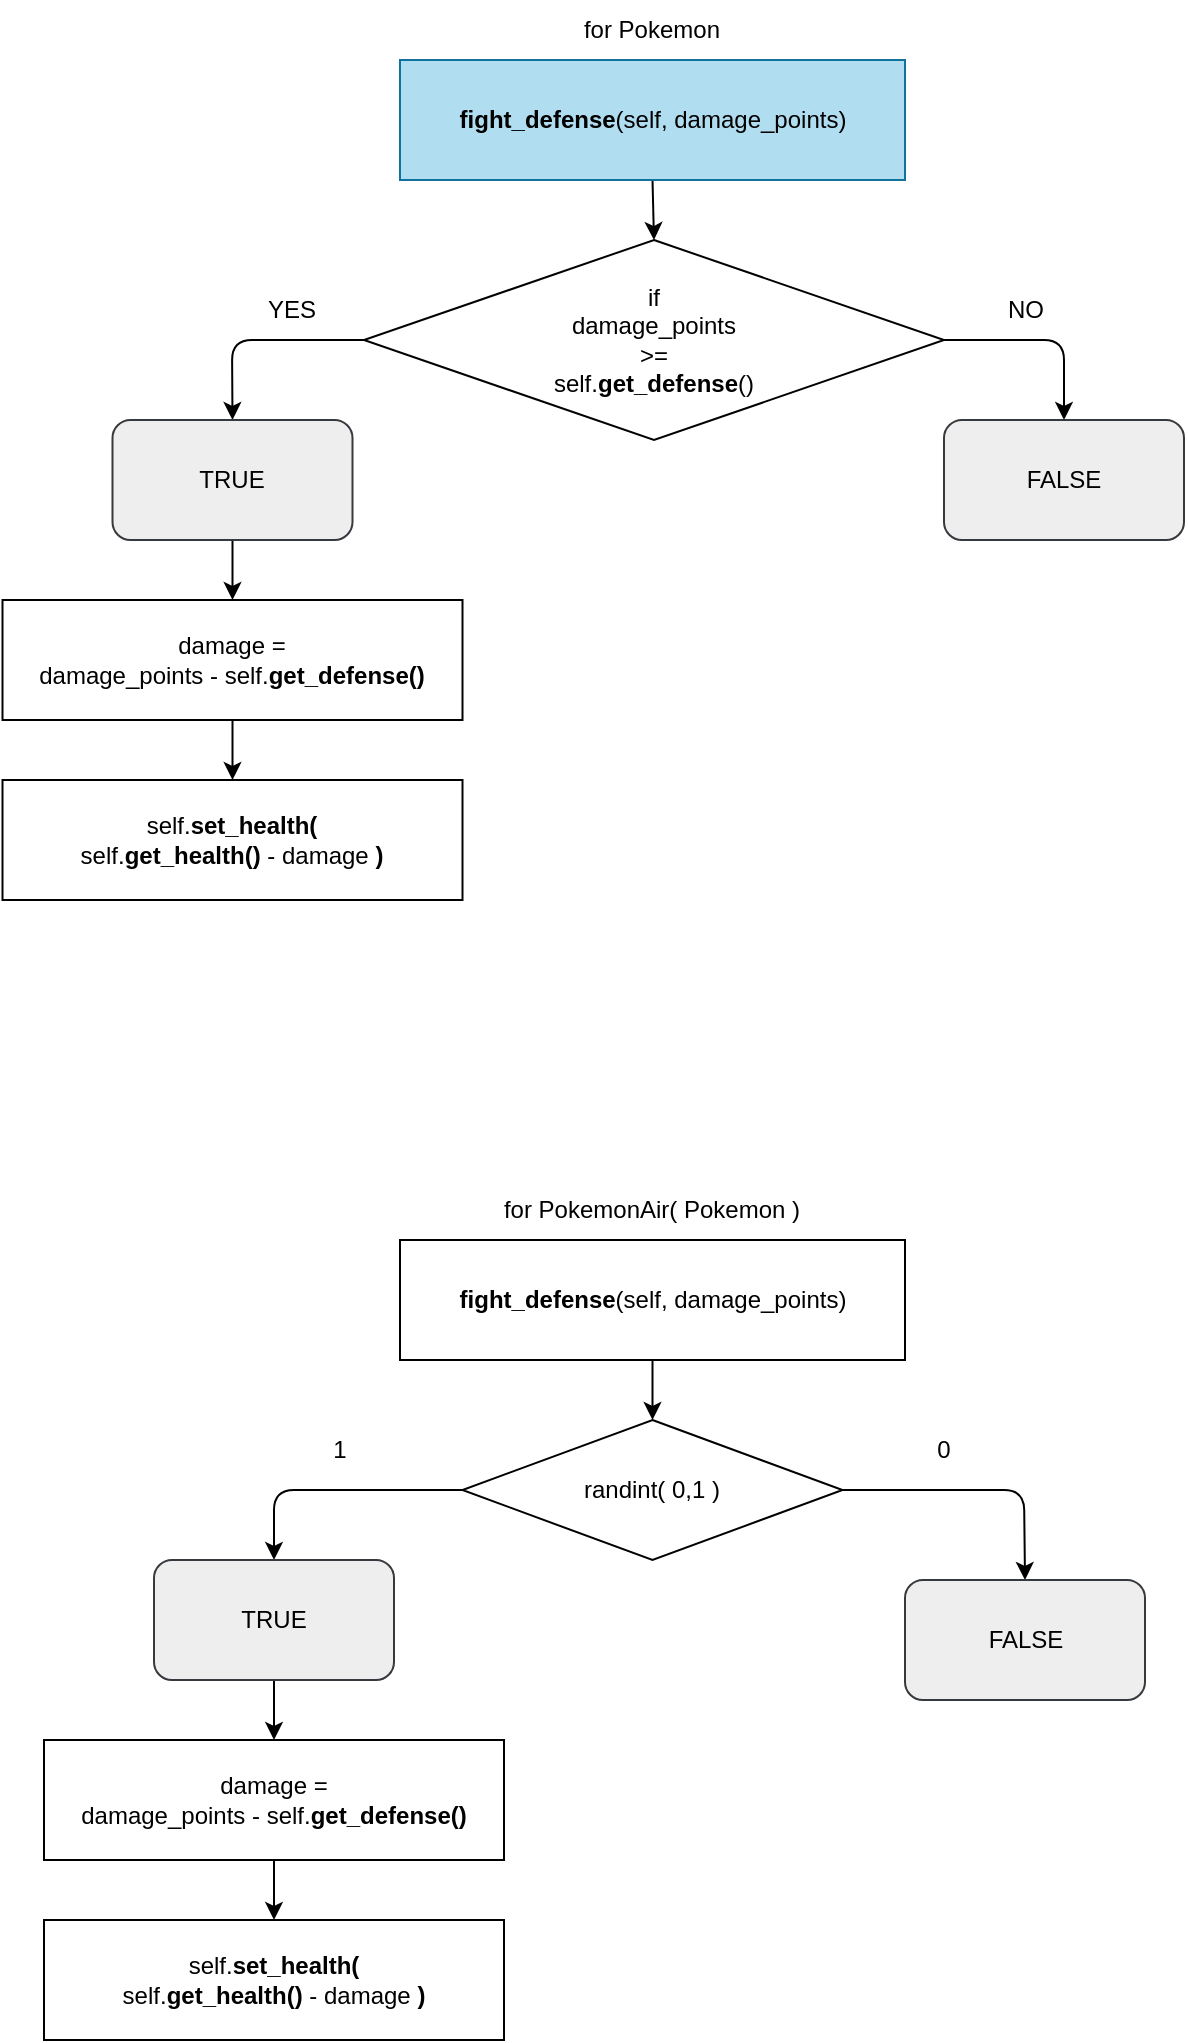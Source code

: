 <mxfile>
    <diagram id="c6AnXMb8uVroz_17kk0e" name="fight_defense()">
        <mxGraphModel grid="1" page="1" gridSize="10" guides="1" tooltips="1" connect="1" arrows="1" fold="1" pageScale="1" pageWidth="827" pageHeight="1169" background="none" math="0" shadow="0">
            <root>
                <mxCell id="0"/>
                <mxCell id="1" parent="0"/>
                <mxCell id="rC1vKxzTZsBIDQ2IWR-1-38" style="edgeStyle=none;html=1;exitX=0;exitY=0.5;exitDx=0;exitDy=0;entryX=0.5;entryY=0;entryDx=0;entryDy=0;" parent="1" source="2" target="5RozXuvPTyuLML6RQbY0-15" edge="1">
                    <mxGeometry relative="1" as="geometry">
                        <mxPoint x="145" y="230" as="targetPoint"/>
                        <Array as="points">
                            <mxPoint x="194" y="190"/>
                        </Array>
                    </mxGeometry>
                </mxCell>
                <mxCell id="rC1vKxzTZsBIDQ2IWR-1-39" style="edgeStyle=none;html=1;exitX=1;exitY=0.5;exitDx=0;exitDy=0;entryX=0.5;entryY=0;entryDx=0;entryDy=0;" parent="1" source="2" target="12" edge="1">
                    <mxGeometry relative="1" as="geometry">
                        <Array as="points">
                            <mxPoint x="610" y="190"/>
                        </Array>
                    </mxGeometry>
                </mxCell>
                <mxCell id="2" value="if&lt;br&gt;damage_points&lt;br&gt;&amp;gt;=&lt;br&gt;self.&lt;b&gt;get_defense&lt;/b&gt;()" style="rhombus;whiteSpace=wrap;html=1;" parent="1" vertex="1">
                    <mxGeometry x="260" y="140" width="290" height="100" as="geometry"/>
                </mxCell>
                <mxCell id="10" style="edgeStyle=none;html=1;exitX=0.5;exitY=1;exitDx=0;exitDy=0;entryX=0.5;entryY=0;entryDx=0;entryDy=0;" parent="1" source="3" target="2" edge="1">
                    <mxGeometry relative="1" as="geometry"/>
                </mxCell>
                <mxCell id="3" value="&lt;b&gt;fight_defense&lt;/b&gt;(self, damage_points)" style="rounded=0;whiteSpace=wrap;html=1;fillColor=#b1ddf0;strokeColor=#10739e;fontColor=#000000;" parent="1" vertex="1">
                    <mxGeometry x="278" y="50" width="252.5" height="60" as="geometry"/>
                </mxCell>
                <mxCell id="4" value="self.&lt;b&gt;set_health( &lt;/b&gt;&lt;br&gt;self.&lt;b&gt;get_health()&lt;/b&gt; - damage &lt;b&gt;)&lt;/b&gt;" style="rounded=0;whiteSpace=wrap;html=1;" parent="1" vertex="1">
                    <mxGeometry x="79.25" y="410" width="230" height="60" as="geometry"/>
                </mxCell>
                <mxCell id="7" style="edgeStyle=none;html=1;exitX=0.5;exitY=1;exitDx=0;exitDy=0;" parent="1" source="5" target="4" edge="1">
                    <mxGeometry relative="1" as="geometry"/>
                </mxCell>
                <mxCell id="5" value="damage = &lt;br&gt;damage_points - self.&lt;b&gt;get_defense()&lt;/b&gt;" style="rounded=0;whiteSpace=wrap;html=1;" parent="1" vertex="1">
                    <mxGeometry x="79.25" y="320" width="230" height="60" as="geometry"/>
                </mxCell>
                <mxCell id="8" value="YES" style="text;html=1;strokeColor=none;fillColor=none;align=center;verticalAlign=middle;whiteSpace=wrap;rounded=0;" parent="1" vertex="1">
                    <mxGeometry x="194.25" y="160" width="60" height="30" as="geometry"/>
                </mxCell>
                <mxCell id="12" value="FALSE" style="rounded=1;whiteSpace=wrap;html=1;fillColor=#eeeeee;strokeColor=#36393d;fontColor=#000000;" parent="1" vertex="1">
                    <mxGeometry x="550" y="230" width="120" height="60" as="geometry"/>
                </mxCell>
                <mxCell id="14" value="NO" style="text;html=1;strokeColor=none;fillColor=none;align=center;verticalAlign=middle;whiteSpace=wrap;rounded=0;" parent="1" vertex="1">
                    <mxGeometry x="560.5" y="160" width="60" height="30" as="geometry"/>
                </mxCell>
                <mxCell id="5RozXuvPTyuLML6RQbY0-16" style="edgeStyle=none;html=1;exitX=0.5;exitY=1;exitDx=0;exitDy=0;entryX=0.5;entryY=0;entryDx=0;entryDy=0;" parent="1" source="5RozXuvPTyuLML6RQbY0-15" target="5" edge="1">
                    <mxGeometry relative="1" as="geometry"/>
                </mxCell>
                <mxCell id="5RozXuvPTyuLML6RQbY0-15" value="TRUE" style="rounded=1;whiteSpace=wrap;html=1;fillColor=#eeeeee;strokeColor=#36393d;fontColor=#000000;" parent="1" vertex="1">
                    <mxGeometry x="134.25" y="230" width="120" height="60" as="geometry"/>
                </mxCell>
                <mxCell id="fND8WQMPIdvg0GD0kY3U-25" style="edgeStyle=none;html=1;exitX=0;exitY=0.5;exitDx=0;exitDy=0;entryX=0.5;entryY=0;entryDx=0;entryDy=0;" parent="1" source="fND8WQMPIdvg0GD0kY3U-27" target="fND8WQMPIdvg0GD0kY3U-37" edge="1">
                    <mxGeometry relative="1" as="geometry">
                        <mxPoint x="145" y="820" as="targetPoint"/>
                        <Array as="points">
                            <mxPoint x="215" y="765"/>
                        </Array>
                    </mxGeometry>
                </mxCell>
                <mxCell id="fND8WQMPIdvg0GD0kY3U-26" style="edgeStyle=none;html=1;exitX=1;exitY=0.5;exitDx=0;exitDy=0;entryX=0.5;entryY=0;entryDx=0;entryDy=0;" parent="1" source="fND8WQMPIdvg0GD0kY3U-27" target="fND8WQMPIdvg0GD0kY3U-34" edge="1">
                    <mxGeometry relative="1" as="geometry">
                        <Array as="points">
                            <mxPoint x="590" y="765"/>
                        </Array>
                    </mxGeometry>
                </mxCell>
                <mxCell id="fND8WQMPIdvg0GD0kY3U-27" value="randint( 0,1 )" style="rhombus;whiteSpace=wrap;html=1;" parent="1" vertex="1">
                    <mxGeometry x="309.25" y="730" width="190" height="70" as="geometry"/>
                </mxCell>
                <mxCell id="fND8WQMPIdvg0GD0kY3U-28" style="edgeStyle=none;html=1;exitX=0.5;exitY=1;exitDx=0;exitDy=0;entryX=0.5;entryY=0;entryDx=0;entryDy=0;" parent="1" source="fND8WQMPIdvg0GD0kY3U-29" target="fND8WQMPIdvg0GD0kY3U-27" edge="1">
                    <mxGeometry relative="1" as="geometry"/>
                </mxCell>
                <mxCell id="fND8WQMPIdvg0GD0kY3U-29" value="&lt;b&gt;fight_defense&lt;/b&gt;(self, damage_points)" style="rounded=0;whiteSpace=wrap;html=1;" parent="1" vertex="1">
                    <mxGeometry x="278" y="640" width="252.5" height="60" as="geometry"/>
                </mxCell>
                <mxCell id="fND8WQMPIdvg0GD0kY3U-30" value="self.&lt;b&gt;set_health( &lt;/b&gt;&lt;br&gt;self.&lt;b&gt;get_health()&lt;/b&gt; - damage &lt;b&gt;)&lt;/b&gt;" style="rounded=0;whiteSpace=wrap;html=1;" parent="1" vertex="1">
                    <mxGeometry x="100" y="980" width="230" height="60" as="geometry"/>
                </mxCell>
                <mxCell id="fND8WQMPIdvg0GD0kY3U-31" style="edgeStyle=none;html=1;exitX=0.5;exitY=1;exitDx=0;exitDy=0;" parent="1" source="fND8WQMPIdvg0GD0kY3U-32" target="fND8WQMPIdvg0GD0kY3U-30" edge="1">
                    <mxGeometry relative="1" as="geometry"/>
                </mxCell>
                <mxCell id="fND8WQMPIdvg0GD0kY3U-32" value="damage = &lt;br&gt;damage_points - self.&lt;b&gt;get_defense()&lt;/b&gt;" style="rounded=0;whiteSpace=wrap;html=1;" parent="1" vertex="1">
                    <mxGeometry x="100" y="890" width="230" height="60" as="geometry"/>
                </mxCell>
                <mxCell id="fND8WQMPIdvg0GD0kY3U-33" value="1" style="text;html=1;strokeColor=none;fillColor=none;align=center;verticalAlign=middle;whiteSpace=wrap;rounded=0;" parent="1" vertex="1">
                    <mxGeometry x="218" y="730" width="60" height="30" as="geometry"/>
                </mxCell>
                <mxCell id="fND8WQMPIdvg0GD0kY3U-34" value="FALSE" style="rounded=1;whiteSpace=wrap;html=1;fillColor=#eeeeee;strokeColor=#36393d;fontColor=#000000;" parent="1" vertex="1">
                    <mxGeometry x="530.5" y="810" width="120" height="60" as="geometry"/>
                </mxCell>
                <mxCell id="fND8WQMPIdvg0GD0kY3U-35" value="0" style="text;html=1;strokeColor=none;fillColor=none;align=center;verticalAlign=middle;whiteSpace=wrap;rounded=0;" parent="1" vertex="1">
                    <mxGeometry x="520" y="730" width="60" height="30" as="geometry"/>
                </mxCell>
                <mxCell id="fND8WQMPIdvg0GD0kY3U-36" style="edgeStyle=none;html=1;exitX=0.5;exitY=1;exitDx=0;exitDy=0;entryX=0.5;entryY=0;entryDx=0;entryDy=0;" parent="1" source="fND8WQMPIdvg0GD0kY3U-37" target="fND8WQMPIdvg0GD0kY3U-32" edge="1">
                    <mxGeometry relative="1" as="geometry"/>
                </mxCell>
                <mxCell id="fND8WQMPIdvg0GD0kY3U-37" value="TRUE" style="rounded=1;whiteSpace=wrap;html=1;fillColor=#eeeeee;strokeColor=#36393d;fontColor=#000000;" parent="1" vertex="1">
                    <mxGeometry x="155" y="800" width="120" height="60" as="geometry"/>
                </mxCell>
                <mxCell id="fND8WQMPIdvg0GD0kY3U-38" value="for PokemonAir( Pokemon )" style="text;html=1;strokeColor=none;fillColor=none;align=center;verticalAlign=middle;whiteSpace=wrap;rounded=0;" parent="1" vertex="1">
                    <mxGeometry x="324.25" y="610" width="160" height="30" as="geometry"/>
                </mxCell>
                <mxCell id="jcL2V9ue1AZcCckGJ_m3-15" value="for Pokemon" style="text;html=1;strokeColor=none;fillColor=none;align=center;verticalAlign=middle;whiteSpace=wrap;rounded=0;" parent="1" vertex="1">
                    <mxGeometry x="324.25" y="20" width="160" height="30" as="geometry"/>
                </mxCell>
            </root>
        </mxGraphModel>
    </diagram>
    <diagram id="tbPiQAJLvk_CwHCdBgkJ" name="fight_attack()">
        <mxGraphModel dx="2609" dy="1060" grid="1" gridSize="10" guides="1" tooltips="1" connect="1" arrows="1" fold="1" page="1" pageScale="1" pageWidth="1169" pageHeight="827" background="none" math="0" shadow="0">
            <root>
                <mxCell id="0"/>
                <mxCell id="1" parent="0"/>
                <mxCell id="cmb6uVt2ABqxM4x_p4WJ-1" style="edgeStyle=none;html=1;exitX=0;exitY=0.5;exitDx=0;exitDy=0;entryX=0.5;entryY=0;entryDx=0;entryDy=0;" parent="1" source="cmb6uVt2ABqxM4x_p4WJ-3" target="cmb6uVt2ABqxM4x_p4WJ-9" edge="1">
                    <mxGeometry relative="1" as="geometry">
                        <mxPoint x="-301" y="382" as="targetPoint"/>
                        <Array as="points">
                            <mxPoint x="-301" y="346"/>
                        </Array>
                    </mxGeometry>
                </mxCell>
                <mxCell id="cmb6uVt2ABqxM4x_p4WJ-2" style="edgeStyle=none;html=1;exitX=1;exitY=0.5;exitDx=0;exitDy=0;entryX=0.5;entryY=0;entryDx=0;entryDy=0;" parent="1" source="cmb6uVt2ABqxM4x_p4WJ-3" target="cmb6uVt2ABqxM4x_p4WJ-10" edge="1">
                    <mxGeometry relative="1" as="geometry">
                        <Array as="points">
                            <mxPoint x="194" y="346"/>
                        </Array>
                    </mxGeometry>
                </mxCell>
                <mxCell id="cmb6uVt2ABqxM4x_p4WJ-3" value="if&lt;br&gt;self&lt;b&gt;.get_attack()&lt;br&gt;&lt;/b&gt;&amp;gt;=&lt;br&gt;enemy&lt;b&gt;.get_defense&lt;/b&gt;()" style="rhombus;whiteSpace=wrap;html=1;" parent="1" vertex="1">
                    <mxGeometry x="-186" y="296" width="290" height="100" as="geometry"/>
                </mxCell>
                <mxCell id="OUpc-vuAf5oj5LZhcJdA-8" style="edgeStyle=none;html=1;exitX=0.5;exitY=1;exitDx=0;exitDy=0;entryX=0.5;entryY=0;entryDx=0;entryDy=0;" parent="1" source="cmb6uVt2ABqxM4x_p4WJ-5" target="OUpc-vuAf5oj5LZhcJdA-1" edge="1">
                    <mxGeometry relative="1" as="geometry"/>
                </mxCell>
                <mxCell id="cmb6uVt2ABqxM4x_p4WJ-5" value="&lt;font color=&quot;#000000&quot;&gt;&lt;b&gt;fight_attack&lt;/b&gt;(self, enemy)&lt;/font&gt;" style="rounded=0;whiteSpace=wrap;html=1;fillColor=#fad7ac;strokeColor=#b46504;" parent="1" vertex="1">
                    <mxGeometry x="132.75" y="50" width="252.5" height="60" as="geometry"/>
                </mxCell>
                <mxCell id="falJbaHyE7nNkZhn09xr-14" style="edgeStyle=none;html=1;exitX=0.5;exitY=1;exitDx=0;exitDy=0;" parent="1" source="cmb6uVt2ABqxM4x_p4WJ-7" target="falJbaHyE7nNkZhn09xr-5" edge="1">
                    <mxGeometry relative="1" as="geometry"/>
                </mxCell>
                <mxCell id="cmb6uVt2ABqxM4x_p4WJ-7" value="enemy.&lt;b&gt;fight_defense(&amp;nbsp;&lt;/b&gt;self.&lt;b&gt;get_attack )&lt;br&gt;&lt;/b&gt;" style="rounded=0;whiteSpace=wrap;html=1;fillColor=#b1ddf0;strokeColor=#10739e;fontColor=#000000;" parent="1" vertex="1">
                    <mxGeometry x="-426" y="496" width="250" height="60" as="geometry"/>
                </mxCell>
                <mxCell id="cmb6uVt2ABqxM4x_p4WJ-8" value="YES" style="text;html=1;strokeColor=none;fillColor=none;align=center;verticalAlign=middle;whiteSpace=wrap;rounded=0;" parent="1" vertex="1">
                    <mxGeometry x="-276" y="306" width="60" height="30" as="geometry"/>
                </mxCell>
                <mxCell id="falJbaHyE7nNkZhn09xr-2" style="edgeStyle=none;html=1;exitX=0.5;exitY=1;exitDx=0;exitDy=0;entryX=0.5;entryY=0;entryDx=0;entryDy=0;" parent="1" source="cmb6uVt2ABqxM4x_p4WJ-9" target="cmb6uVt2ABqxM4x_p4WJ-7" edge="1">
                    <mxGeometry relative="1" as="geometry"/>
                </mxCell>
                <mxCell id="cmb6uVt2ABqxM4x_p4WJ-9" value="TRUE" style="rounded=1;whiteSpace=wrap;html=1;fillColor=#eeeeee;strokeColor=#36393d;fontColor=#000000;" parent="1" vertex="1">
                    <mxGeometry x="-361" y="396" width="120" height="60" as="geometry"/>
                </mxCell>
                <mxCell id="cmb6uVt2ABqxM4x_p4WJ-10" value="FALSE" style="rounded=1;whiteSpace=wrap;html=1;fillColor=#eeeeee;strokeColor=#36393d;fontColor=#000000;" parent="1" vertex="1">
                    <mxGeometry x="134" y="396" width="120" height="60" as="geometry"/>
                </mxCell>
                <mxCell id="cmb6uVt2ABqxM4x_p4WJ-11" value="NO" style="text;html=1;strokeColor=none;fillColor=none;align=center;verticalAlign=middle;whiteSpace=wrap;rounded=0;" parent="1" vertex="1">
                    <mxGeometry x="124" y="306" width="60" height="30" as="geometry"/>
                </mxCell>
                <mxCell id="falJbaHyE7nNkZhn09xr-3" style="edgeStyle=none;html=1;exitX=0;exitY=0.5;exitDx=0;exitDy=0;entryX=0.5;entryY=0;entryDx=0;entryDy=0;" parent="1" source="falJbaHyE7nNkZhn09xr-5" target="falJbaHyE7nNkZhn09xr-13" edge="1">
                    <mxGeometry relative="1" as="geometry">
                        <mxPoint x="-561" y="672" as="targetPoint"/>
                        <Array as="points">
                            <mxPoint x="-561" y="632"/>
                        </Array>
                    </mxGeometry>
                </mxCell>
                <mxCell id="falJbaHyE7nNkZhn09xr-5" value="if&lt;br&gt;self.&lt;b&gt;get_attack()&lt;/b&gt;&lt;br&gt;&amp;gt;=&lt;br&gt;enemy.&lt;b&gt;get_defense()&lt;/b&gt;" style="rhombus;whiteSpace=wrap;html=1;" parent="1" vertex="1">
                    <mxGeometry x="-446" y="582" width="290" height="100" as="geometry"/>
                </mxCell>
                <mxCell id="falJbaHyE7nNkZhn09xr-6" value="enemy.&lt;b&gt;set_health( &lt;/b&gt;&lt;br&gt;enemy.&lt;b&gt;get_health()&lt;/b&gt; - damage &lt;b&gt;)&lt;/b&gt;" style="rounded=0;whiteSpace=wrap;html=1;" parent="1" vertex="1">
                    <mxGeometry x="-676" y="843" width="230" height="60" as="geometry"/>
                </mxCell>
                <mxCell id="falJbaHyE7nNkZhn09xr-7" style="edgeStyle=none;html=1;exitX=0.5;exitY=1;exitDx=0;exitDy=0;" parent="1" source="falJbaHyE7nNkZhn09xr-8" target="falJbaHyE7nNkZhn09xr-6" edge="1">
                    <mxGeometry relative="1" as="geometry"/>
                </mxCell>
                <mxCell id="falJbaHyE7nNkZhn09xr-8" value="damage = &lt;br&gt;self.&lt;b&gt;get_attack()&lt;/b&gt;&amp;nbsp;- enemy.&lt;b&gt;get_defense()&lt;/b&gt;" style="rounded=0;whiteSpace=wrap;html=1;" parent="1" vertex="1">
                    <mxGeometry x="-676" y="760" width="230" height="60" as="geometry"/>
                </mxCell>
                <mxCell id="falJbaHyE7nNkZhn09xr-9" value="YES" style="text;html=1;strokeColor=none;fillColor=none;align=center;verticalAlign=middle;whiteSpace=wrap;rounded=0;" parent="1" vertex="1">
                    <mxGeometry x="-526" y="602" width="60" height="30" as="geometry"/>
                </mxCell>
                <mxCell id="falJbaHyE7nNkZhn09xr-12" style="edgeStyle=none;html=1;exitX=0.5;exitY=1;exitDx=0;exitDy=0;entryX=0.5;entryY=0;entryDx=0;entryDy=0;" parent="1" source="falJbaHyE7nNkZhn09xr-13" target="falJbaHyE7nNkZhn09xr-8" edge="1">
                    <mxGeometry relative="1" as="geometry"/>
                </mxCell>
                <mxCell id="falJbaHyE7nNkZhn09xr-13" value="TRUE" style="rounded=0;whiteSpace=wrap;html=1;" parent="1" vertex="1">
                    <mxGeometry x="-621" y="672" width="120" height="60" as="geometry"/>
                </mxCell>
                <mxCell id="OUpc-vuAf5oj5LZhcJdA-2" style="edgeStyle=none;html=1;exitX=0;exitY=0.5;exitDx=0;exitDy=0;entryX=0.5;entryY=0;entryDx=0;entryDy=0;" parent="1" source="OUpc-vuAf5oj5LZhcJdA-1" target="cmb6uVt2ABqxM4x_p4WJ-3" edge="1">
                    <mxGeometry relative="1" as="geometry">
                        <Array as="points">
                            <mxPoint x="-41" y="196"/>
                        </Array>
                    </mxGeometry>
                </mxCell>
                <mxCell id="OUpc-vuAf5oj5LZhcJdA-4" style="edgeStyle=none;html=1;exitX=1;exitY=0.5;exitDx=0;exitDy=0;entryX=0.5;entryY=0;entryDx=0;entryDy=0;" parent="1" source="OUpc-vuAf5oj5LZhcJdA-1" target="OUpc-vuAf5oj5LZhcJdA-3" edge="1">
                    <mxGeometry relative="1" as="geometry">
                        <Array as="points">
                            <mxPoint x="524" y="196"/>
                        </Array>
                    </mxGeometry>
                </mxCell>
                <mxCell id="OUpc-vuAf5oj5LZhcJdA-1" value="if enemy is Pokemon" style="rhombus;whiteSpace=wrap;html=1;" parent="1" vertex="1">
                    <mxGeometry x="146.5" y="156" width="225" height="80" as="geometry"/>
                </mxCell>
                <mxCell id="OUpc-vuAf5oj5LZhcJdA-3" value="TypeError" style="ellipse;whiteSpace=wrap;html=1;fillColor=#eeeeee;strokeColor=#36393d;fontColor=#000000;rounded=0;" parent="1" vertex="1">
                    <mxGeometry x="464" y="236" width="120" height="80" as="geometry"/>
                </mxCell>
                <mxCell id="OUpc-vuAf5oj5LZhcJdA-5" value="YES" style="text;html=1;strokeColor=none;fillColor=none;align=center;verticalAlign=middle;whiteSpace=wrap;rounded=0;" parent="1" vertex="1">
                    <mxGeometry x="44" y="156" width="60" height="30" as="geometry"/>
                </mxCell>
                <mxCell id="OUpc-vuAf5oj5LZhcJdA-6" value="NO" style="text;html=1;strokeColor=none;fillColor=none;align=center;verticalAlign=middle;whiteSpace=wrap;rounded=0;" parent="1" vertex="1">
                    <mxGeometry x="424" y="156" width="60" height="30" as="geometry"/>
                </mxCell>
                <mxCell id="uHZ27k8YK9PKdlUSSBkL-1" value="for Pokemon" style="text;html=1;strokeColor=none;fillColor=none;align=center;verticalAlign=middle;whiteSpace=wrap;rounded=0;" parent="1" vertex="1">
                    <mxGeometry x="179" y="20" width="160" height="30" as="geometry"/>
                </mxCell>
                <mxCell id="uHZ27k8YK9PKdlUSSBkL-5" style="edgeStyle=none;html=1;exitX=0.5;exitY=1;exitDx=0;exitDy=0;entryX=0.5;entryY=0;entryDx=0;entryDy=0;" parent="1" source="uHZ27k8YK9PKdlUSSBkL-6" target="uHZ27k8YK9PKdlUSSBkL-27" edge="1">
                    <mxGeometry relative="1" as="geometry"/>
                </mxCell>
                <mxCell id="uHZ27k8YK9PKdlUSSBkL-6" value="&lt;b&gt;fight_attack&lt;/b&gt;(self, enemy)" style="rounded=0;whiteSpace=wrap;html=1;" parent="1" vertex="1">
                    <mxGeometry x="82.75" y="1160" width="252.5" height="60" as="geometry"/>
                </mxCell>
                <mxCell id="uHZ27k8YK9PKdlUSSBkL-34" style="edgeStyle=none;html=1;exitX=0;exitY=0.5;exitDx=0;exitDy=0;entryX=0.5;entryY=0;entryDx=0;entryDy=0;" parent="1" source="uHZ27k8YK9PKdlUSSBkL-27" target="uHZ27k8YK9PKdlUSSBkL-32" edge="1">
                    <mxGeometry relative="1" as="geometry">
                        <Array as="points">
                            <mxPoint x="10" y="1293"/>
                        </Array>
                    </mxGeometry>
                </mxCell>
                <mxCell id="uHZ27k8YK9PKdlUSSBkL-36" style="edgeStyle=none;html=1;exitX=1;exitY=0.5;exitDx=0;exitDy=0;entryX=0.5;entryY=0;entryDx=0;entryDy=0;" parent="1" source="uHZ27k8YK9PKdlUSSBkL-27" target="uHZ27k8YK9PKdlUSSBkL-35" edge="1">
                    <mxGeometry relative="1" as="geometry">
                        <Array as="points">
                            <mxPoint x="408" y="1293"/>
                        </Array>
                    </mxGeometry>
                </mxCell>
                <mxCell id="uHZ27k8YK9PKdlUSSBkL-27" value="randint( 0, 1 )" style="rhombus;whiteSpace=wrap;html=1;" parent="1" vertex="1">
                    <mxGeometry x="132.25" y="1266" width="153.5" height="54" as="geometry"/>
                </mxCell>
                <mxCell id="uHZ27k8YK9PKdlUSSBkL-29" value="1" style="text;html=1;strokeColor=none;fillColor=none;align=center;verticalAlign=middle;whiteSpace=wrap;rounded=0;" parent="1" vertex="1">
                    <mxGeometry x="22.75" y="1266" width="60" height="30" as="geometry"/>
                </mxCell>
                <mxCell id="uHZ27k8YK9PKdlUSSBkL-30" value="0" style="text;html=1;strokeColor=none;fillColor=none;align=center;verticalAlign=middle;whiteSpace=wrap;rounded=0;" parent="1" vertex="1">
                    <mxGeometry x="335.25" y="1266" width="60" height="30" as="geometry"/>
                </mxCell>
                <mxCell id="uHZ27k8YK9PKdlUSSBkL-31" value="for PokemonAir( Pokemon )" style="text;html=1;strokeColor=none;fillColor=none;align=center;verticalAlign=middle;whiteSpace=wrap;rounded=0;" parent="1" vertex="1">
                    <mxGeometry x="129" y="1130" width="160" height="30" as="geometry"/>
                </mxCell>
                <mxCell id="qrSkdXXIwRtpXObBiMgj-1" style="edgeStyle=none;html=1;exitX=0.5;exitY=1;exitDx=0;exitDy=0;entryX=0.5;entryY=0;entryDx=0;entryDy=0;fontColor=#000000;" parent="1" source="uHZ27k8YK9PKdlUSSBkL-32" target="uHZ27k8YK9PKdlUSSBkL-33" edge="1">
                    <mxGeometry relative="1" as="geometry"/>
                </mxCell>
                <mxCell id="uHZ27k8YK9PKdlUSSBkL-32" value="self.&lt;b&gt;set_attack(&lt;/b&gt; self.&lt;b&gt;get_attack()&lt;/b&gt; * 2 &lt;b&gt;)&lt;/b&gt;" style="rounded=0;whiteSpace=wrap;html=1;" parent="1" vertex="1">
                    <mxGeometry x="-110" y="1330" width="239" height="60" as="geometry"/>
                </mxCell>
                <mxCell id="OovCLPH2g-2YNLhShni8-25" style="edgeStyle=none;html=1;exitX=0.5;exitY=1;exitDx=0;exitDy=0;entryX=0.5;entryY=0;entryDx=0;entryDy=0;fontColor=#000000;" parent="1" source="uHZ27k8YK9PKdlUSSBkL-33" target="OovCLPH2g-2YNLhShni8-21" edge="1">
                    <mxGeometry relative="1" as="geometry"/>
                </mxCell>
                <mxCell id="uHZ27k8YK9PKdlUSSBkL-33" value="super()&lt;b&gt;.fight_attack(&lt;/b&gt; enemy &lt;b&gt;)&lt;/b&gt;" style="rounded=0;whiteSpace=wrap;html=1;fillColor=#fad7ac;strokeColor=#b46504;fontColor=#000000;" parent="1" vertex="1">
                    <mxGeometry x="-110" y="1420" width="239" height="60" as="geometry"/>
                </mxCell>
                <mxCell id="uHZ27k8YK9PKdlUSSBkL-35" value="super()&lt;b&gt;.fight_attack(&lt;/b&gt; enemy &lt;b&gt;)&lt;/b&gt;" style="rounded=0;whiteSpace=wrap;html=1;fillColor=#fad7ac;strokeColor=#b46504;fontColor=#000000;" parent="1" vertex="1">
                    <mxGeometry x="289" y="1330" width="239" height="60" as="geometry"/>
                </mxCell>
                <mxCell id="OovCLPH2g-2YNLhShni8-1" style="edgeStyle=none;html=1;exitX=0;exitY=0.5;exitDx=0;exitDy=0;entryX=0.5;entryY=0;entryDx=0;entryDy=0;" parent="1" source="OovCLPH2g-2YNLhShni8-3" target="OovCLPH2g-2YNLhShni8-8" edge="1">
                    <mxGeometry relative="1" as="geometry">
                        <mxPoint x="-565" y="1806" as="targetPoint"/>
                        <Array as="points">
                            <mxPoint x="-565" y="1770"/>
                        </Array>
                    </mxGeometry>
                </mxCell>
                <mxCell id="OovCLPH2g-2YNLhShni8-2" style="edgeStyle=none;html=1;exitX=1;exitY=0.5;exitDx=0;exitDy=0;entryX=0.5;entryY=0;entryDx=0;entryDy=0;" parent="1" source="OovCLPH2g-2YNLhShni8-3" target="OovCLPH2g-2YNLhShni8-9" edge="1">
                    <mxGeometry relative="1" as="geometry">
                        <Array as="points">
                            <mxPoint x="-70" y="1770"/>
                        </Array>
                    </mxGeometry>
                </mxCell>
                <mxCell id="OovCLPH2g-2YNLhShni8-3" value="if&lt;br&gt;self&lt;b&gt;.get_attack()&lt;/b&gt; x2&lt;br&gt;&amp;gt;=&lt;br&gt;enemy&lt;b&gt;.get_defense&lt;/b&gt;()" style="rhombus;whiteSpace=wrap;html=1;" parent="1" vertex="1">
                    <mxGeometry x="-450" y="1720" width="290" height="100" as="geometry"/>
                </mxCell>
                <mxCell id="OovCLPH2g-2YNLhShni8-4" style="edgeStyle=none;html=1;exitX=0.5;exitY=1;exitDx=0;exitDy=0;" parent="1" source="OovCLPH2g-2YNLhShni8-5" target="OovCLPH2g-2YNLhShni8-12" edge="1">
                    <mxGeometry relative="1" as="geometry"/>
                </mxCell>
                <mxCell id="OovCLPH2g-2YNLhShni8-5" value="enemy.&lt;b&gt;fight_defense(&amp;nbsp;&lt;/b&gt;self.&lt;b&gt;get_attack()&lt;/b&gt;&amp;nbsp;x2&lt;b&gt; )&lt;br&gt;&lt;/b&gt;" style="rounded=0;whiteSpace=wrap;html=1;fillColor=#b1ddf0;strokeColor=#10739e;fontColor=#000000;" parent="1" vertex="1">
                    <mxGeometry x="-690" y="1920" width="250" height="60" as="geometry"/>
                </mxCell>
                <mxCell id="OovCLPH2g-2YNLhShni8-6" value="YES" style="text;html=1;strokeColor=none;fillColor=none;align=center;verticalAlign=middle;whiteSpace=wrap;rounded=0;" parent="1" vertex="1">
                    <mxGeometry x="-540" y="1730" width="60" height="30" as="geometry"/>
                </mxCell>
                <mxCell id="OovCLPH2g-2YNLhShni8-7" style="edgeStyle=none;html=1;exitX=0.5;exitY=1;exitDx=0;exitDy=0;entryX=0.5;entryY=0;entryDx=0;entryDy=0;" parent="1" source="OovCLPH2g-2YNLhShni8-8" target="OovCLPH2g-2YNLhShni8-5" edge="1">
                    <mxGeometry relative="1" as="geometry"/>
                </mxCell>
                <mxCell id="OovCLPH2g-2YNLhShni8-8" value="TRUE" style="rounded=1;whiteSpace=wrap;html=1;fillColor=#eeeeee;strokeColor=#36393d;fontColor=#000000;" parent="1" vertex="1">
                    <mxGeometry x="-625" y="1820" width="120" height="60" as="geometry"/>
                </mxCell>
                <mxCell id="OovCLPH2g-2YNLhShni8-9" value="FALSE" style="rounded=1;whiteSpace=wrap;html=1;fillColor=#eeeeee;strokeColor=#36393d;fontColor=#000000;" parent="1" vertex="1">
                    <mxGeometry x="-130" y="1820" width="120" height="60" as="geometry"/>
                </mxCell>
                <mxCell id="OovCLPH2g-2YNLhShni8-10" value="NO" style="text;html=1;strokeColor=none;fillColor=none;align=center;verticalAlign=middle;whiteSpace=wrap;rounded=0;" parent="1" vertex="1">
                    <mxGeometry x="-140" y="1730" width="60" height="30" as="geometry"/>
                </mxCell>
                <mxCell id="OovCLPH2g-2YNLhShni8-11" style="edgeStyle=none;html=1;exitX=0;exitY=0.5;exitDx=0;exitDy=0;entryX=0.5;entryY=0;entryDx=0;entryDy=0;" parent="1" source="OovCLPH2g-2YNLhShni8-12" target="OovCLPH2g-2YNLhShni8-18" edge="1">
                    <mxGeometry relative="1" as="geometry">
                        <mxPoint x="-825" y="2096" as="targetPoint"/>
                        <Array as="points">
                            <mxPoint x="-825" y="2056"/>
                        </Array>
                    </mxGeometry>
                </mxCell>
                <mxCell id="OovCLPH2g-2YNLhShni8-12" value="if&lt;br&gt;self.&lt;b&gt;get_attack()&lt;/b&gt;&amp;nbsp;x2&lt;br&gt;&amp;gt;=&lt;br&gt;enemy.&lt;b&gt;get_defense()&lt;/b&gt;" style="rhombus;whiteSpace=wrap;html=1;" parent="1" vertex="1">
                    <mxGeometry x="-710" y="2006" width="290" height="100" as="geometry"/>
                </mxCell>
                <mxCell id="OovCLPH2g-2YNLhShni8-13" value="enemy.&lt;b&gt;set_health( &lt;/b&gt;&lt;br&gt;enemy.&lt;b&gt;get_health()&lt;/b&gt; - damage &lt;b&gt;)&lt;/b&gt;" style="rounded=0;whiteSpace=wrap;html=1;" parent="1" vertex="1">
                    <mxGeometry x="-940" y="2267" width="230" height="60" as="geometry"/>
                </mxCell>
                <mxCell id="OovCLPH2g-2YNLhShni8-14" style="edgeStyle=none;html=1;exitX=0.5;exitY=1;exitDx=0;exitDy=0;" parent="1" source="OovCLPH2g-2YNLhShni8-15" target="OovCLPH2g-2YNLhShni8-13" edge="1">
                    <mxGeometry relative="1" as="geometry"/>
                </mxCell>
                <mxCell id="OovCLPH2g-2YNLhShni8-15" value="damage = &lt;br&gt;self.&lt;b&gt;get_attack()&lt;/b&gt;x2&amp;nbsp;- enemy.&lt;b&gt;get_defense()&lt;/b&gt;" style="rounded=0;whiteSpace=wrap;html=1;" parent="1" vertex="1">
                    <mxGeometry x="-960" y="2184" width="270" height="60" as="geometry"/>
                </mxCell>
                <mxCell id="OovCLPH2g-2YNLhShni8-16" value="YES" style="text;html=1;strokeColor=none;fillColor=none;align=center;verticalAlign=middle;whiteSpace=wrap;rounded=0;" parent="1" vertex="1">
                    <mxGeometry x="-790" y="2026" width="60" height="30" as="geometry"/>
                </mxCell>
                <mxCell id="OovCLPH2g-2YNLhShni8-17" style="edgeStyle=none;html=1;exitX=0.5;exitY=1;exitDx=0;exitDy=0;entryX=0.5;entryY=0;entryDx=0;entryDy=0;" parent="1" source="OovCLPH2g-2YNLhShni8-18" target="OovCLPH2g-2YNLhShni8-15" edge="1">
                    <mxGeometry relative="1" as="geometry"/>
                </mxCell>
                <mxCell id="OovCLPH2g-2YNLhShni8-18" value="TRUE" style="rounded=0;whiteSpace=wrap;html=1;" parent="1" vertex="1">
                    <mxGeometry x="-885" y="2096" width="120" height="60" as="geometry"/>
                </mxCell>
                <mxCell id="OovCLPH2g-2YNLhShni8-19" style="edgeStyle=none;html=1;exitX=0;exitY=0.5;exitDx=0;exitDy=0;entryX=0.5;entryY=0;entryDx=0;entryDy=0;" parent="1" source="OovCLPH2g-2YNLhShni8-21" target="OovCLPH2g-2YNLhShni8-3" edge="1">
                    <mxGeometry relative="1" as="geometry">
                        <Array as="points">
                            <mxPoint x="-305" y="1620"/>
                        </Array>
                    </mxGeometry>
                </mxCell>
                <mxCell id="OovCLPH2g-2YNLhShni8-20" style="edgeStyle=none;html=1;exitX=1;exitY=0.5;exitDx=0;exitDy=0;entryX=0.5;entryY=0;entryDx=0;entryDy=0;" parent="1" source="OovCLPH2g-2YNLhShni8-21" target="OovCLPH2g-2YNLhShni8-22" edge="1">
                    <mxGeometry relative="1" as="geometry">
                        <Array as="points">
                            <mxPoint x="260" y="1620"/>
                        </Array>
                    </mxGeometry>
                </mxCell>
                <mxCell id="OovCLPH2g-2YNLhShni8-21" value="if enemy is Pokemon" style="rhombus;whiteSpace=wrap;html=1;" parent="1" vertex="1">
                    <mxGeometry x="-103" y="1580" width="225" height="80" as="geometry"/>
                </mxCell>
                <mxCell id="OovCLPH2g-2YNLhShni8-22" value="TypeError" style="ellipse;whiteSpace=wrap;html=1;fillColor=#eeeeee;strokeColor=#36393d;fontColor=#000000;rounded=0;" parent="1" vertex="1">
                    <mxGeometry x="200" y="1660" width="120" height="80" as="geometry"/>
                </mxCell>
                <mxCell id="OovCLPH2g-2YNLhShni8-23" value="YES" style="text;html=1;strokeColor=none;fillColor=none;align=center;verticalAlign=middle;whiteSpace=wrap;rounded=0;" parent="1" vertex="1">
                    <mxGeometry x="-220" y="1570" width="60" height="30" as="geometry"/>
                </mxCell>
                <mxCell id="OovCLPH2g-2YNLhShni8-24" value="NO" style="text;html=1;strokeColor=none;fillColor=none;align=center;verticalAlign=middle;whiteSpace=wrap;rounded=0;" parent="1" vertex="1">
                    <mxGeometry x="164" y="1580" width="60" height="30" as="geometry"/>
                </mxCell>
            </root>
        </mxGraphModel>
    </diagram>
</mxfile>
